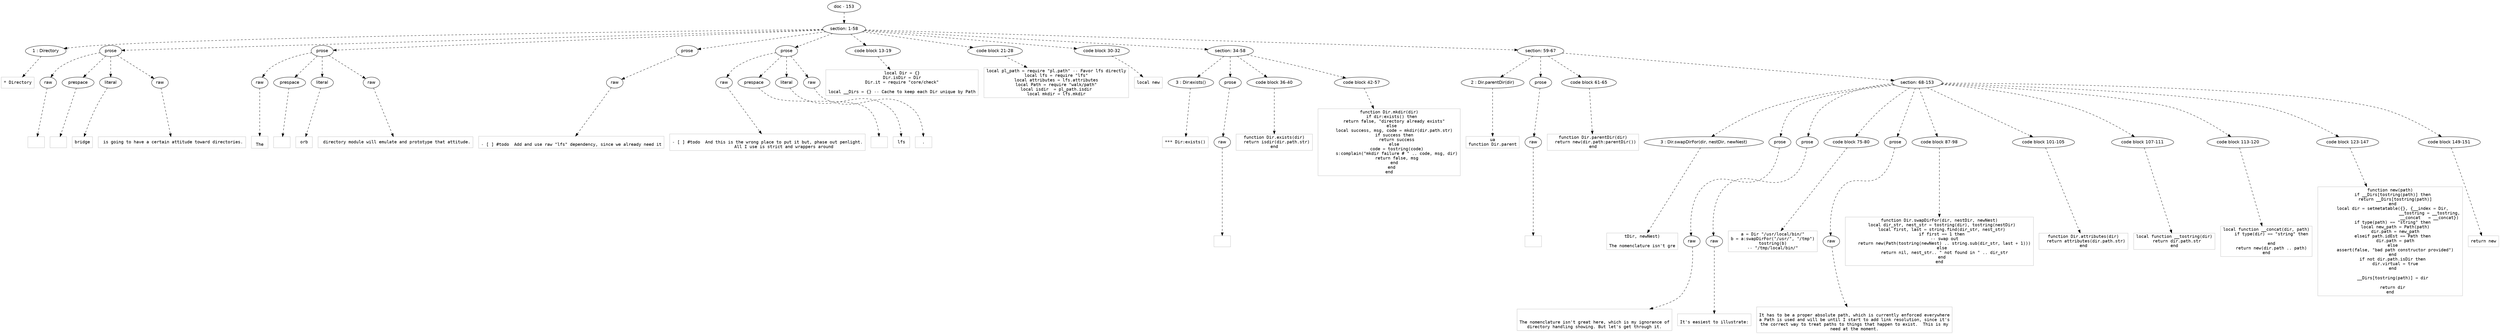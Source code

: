 digraph lpegNode {

node [fontname=Helvetica]
edge [style=dashed]

doc_0 [label="doc - 153"]


doc_0 -> { section_1}
{rank=same; section_1}

section_1 [label="section: 1-58"]


// END RANK doc_0

section_1 -> { header_2 prose_3 prose_4 prose_5 prose_6 codeblock_7 codeblock_8 codeblock_9 section_10 section_11}
{rank=same; header_2 prose_3 prose_4 prose_5 prose_6 codeblock_7 codeblock_8 codeblock_9 section_10 section_11}

header_2 [label="1 : Directory"]

prose_3 [label="prose"]

prose_4 [label="prose"]

prose_5 [label="prose"]

prose_6 [label="prose"]

codeblock_7 [label="code block 13-19"]

codeblock_8 [label="code block 21-28"]

codeblock_9 [label="code block 30-32"]

section_10 [label="section: 34-58"]

section_11 [label="section: 59-67"]


// END RANK section_1

header_2 -> leaf_12
leaf_12  [color=Gray,shape=rectangle,fontname=Inconsolata,label="* Directory"]
// END RANK header_2

prose_3 -> { raw_13 prespace_14 literal_15 raw_16}
{rank=same; raw_13 prespace_14 literal_15 raw_16}

raw_13 [label="raw"]

prespace_14 [label="prespace"]

literal_15 [label="literal"]

raw_16 [label="raw"]


// END RANK prose_3

raw_13 -> leaf_17
leaf_17  [color=Gray,shape=rectangle,fontname=Inconsolata,label="
"]
// END RANK raw_13

prespace_14 -> leaf_18
leaf_18  [color=Gray,shape=rectangle,fontname=Inconsolata,label=""]
// END RANK prespace_14

literal_15 -> leaf_19
leaf_19  [color=Gray,shape=rectangle,fontname=Inconsolata,label="bridge"]
// END RANK literal_15

raw_16 -> leaf_20
leaf_20  [color=Gray,shape=rectangle,fontname=Inconsolata,label=" is going to have a certain attitude toward directories.
"]
// END RANK raw_16

prose_4 -> { raw_21 prespace_22 literal_23 raw_24}
{rank=same; raw_21 prespace_22 literal_23 raw_24}

raw_21 [label="raw"]

prespace_22 [label="prespace"]

literal_23 [label="literal"]

raw_24 [label="raw"]


// END RANK prose_4

raw_21 -> leaf_25
leaf_25  [color=Gray,shape=rectangle,fontname=Inconsolata,label="
The"]
// END RANK raw_21

prespace_22 -> leaf_26
leaf_26  [color=Gray,shape=rectangle,fontname=Inconsolata,label=" "]
// END RANK prespace_22

literal_23 -> leaf_27
leaf_27  [color=Gray,shape=rectangle,fontname=Inconsolata,label="orb"]
// END RANK literal_23

raw_24 -> leaf_28
leaf_28  [color=Gray,shape=rectangle,fontname=Inconsolata,label=" directory module will emulate and prototype that attitude.
"]
// END RANK raw_24

prose_5 -> { raw_29}
{rank=same; raw_29}

raw_29 [label="raw"]


// END RANK prose_5

raw_29 -> leaf_30
leaf_30  [color=Gray,shape=rectangle,fontname=Inconsolata,label="
- [ ] #todo  Add and use raw \"lfs\" dependency, since we already need it
"]
// END RANK raw_29

prose_6 -> { raw_31 prespace_32 literal_33 raw_34}
{rank=same; raw_31 prespace_32 literal_33 raw_34}

raw_31 [label="raw"]

prespace_32 [label="prespace"]

literal_33 [label="literal"]

raw_34 [label="raw"]


// END RANK prose_6

raw_31 -> leaf_35
leaf_35  [color=Gray,shape=rectangle,fontname=Inconsolata,label="
- [ ] #todo  And this is the wrong place to put it but, phase out penlight.
             All I use is strict and wrappers around"]
// END RANK raw_31

prespace_32 -> leaf_36
leaf_36  [color=Gray,shape=rectangle,fontname=Inconsolata,label=" "]
// END RANK prespace_32

literal_33 -> leaf_37
leaf_37  [color=Gray,shape=rectangle,fontname=Inconsolata,label="lfs"]
// END RANK literal_33

raw_34 -> leaf_38
leaf_38  [color=Gray,shape=rectangle,fontname=Inconsolata,label=".
"]
// END RANK raw_34

codeblock_7 -> leaf_39
leaf_39  [color=Gray,shape=rectangle,fontname=Inconsolata,label="local Dir = {}
Dir.isDir = Dir
Dir.it = require \"core/check\"

local __Dirs = {} -- Cache to keep each Dir unique by Path"]
// END RANK codeblock_7

codeblock_8 -> leaf_40
leaf_40  [color=Gray,shape=rectangle,fontname=Inconsolata,label="local pl_path = require \"pl.path\" -- Favor lfs directly
local lfs = require \"lfs\"
local attributes = lfs.attributes
local Path = require \"walk/path\"
local isdir  = pl_path.isdir
local mkdir = lfs.mkdir"]
// END RANK codeblock_8

codeblock_9 -> leaf_41
leaf_41  [color=Gray,shape=rectangle,fontname=Inconsolata,label="local new"]
// END RANK codeblock_9

section_10 -> { header_42 prose_43 codeblock_44 codeblock_45}
{rank=same; header_42 prose_43 codeblock_44 codeblock_45}

header_42 [label="3 : Dir:exists()"]

prose_43 [label="prose"]

codeblock_44 [label="code block 36-40"]

codeblock_45 [label="code block 42-57"]


// END RANK section_10

header_42 -> leaf_46
leaf_46  [color=Gray,shape=rectangle,fontname=Inconsolata,label="*** Dir:exists()"]
// END RANK header_42

prose_43 -> { raw_47}
{rank=same; raw_47}

raw_47 [label="raw"]


// END RANK prose_43

raw_47 -> leaf_48
leaf_48  [color=Gray,shape=rectangle,fontname=Inconsolata,label="
"]
// END RANK raw_47

codeblock_44 -> leaf_49
leaf_49  [color=Gray,shape=rectangle,fontname=Inconsolata,label="function Dir.exists(dir)
  return isdir(dir.path.str)
end"]
// END RANK codeblock_44

codeblock_45 -> leaf_50
leaf_50  [color=Gray,shape=rectangle,fontname=Inconsolata,label="function Dir.mkdir(dir)
  if dir:exists() then
    return false, \"directory already exists\"
  else
    local success, msg, code = mkdir(dir.path.str)
    if success then
      return success
    else
      code = tostring(code)
      s:complain(\"mkdir failure # \" .. code, msg, dir)
      return false, msg
    end
  end
end"]
// END RANK codeblock_45

section_11 -> { header_51 prose_52 codeblock_53 section_54}
{rank=same; header_51 prose_52 codeblock_53 section_54}

header_51 [label="2 : Dir.parentDir(dir)"]

prose_52 [label="prose"]

codeblock_53 [label="code block 61-65"]

section_54 [label="section: 68-153"]


// END RANK section_11

header_51 -> leaf_55
leaf_55  [color=Gray,shape=rectangle,fontname=Inconsolata,label="ua
function Dir.parent"]
// END RANK header_51

prose_52 -> { raw_56}
{rank=same; raw_56}

raw_56 [label="raw"]


// END RANK prose_52

raw_56 -> leaf_57
leaf_57  [color=Gray,shape=rectangle,fontname=Inconsolata,label="
"]
// END RANK raw_56

codeblock_53 -> leaf_58
leaf_58  [color=Gray,shape=rectangle,fontname=Inconsolata,label="function Dir.parentDir(dir)
  return new(dir.path:parentDir())
end"]
// END RANK codeblock_53

section_54 -> { header_59 prose_60 prose_61 codeblock_62 prose_63 codeblock_64 codeblock_65 codeblock_66 codeblock_67 codeblock_68 codeblock_69}
{rank=same; header_59 prose_60 prose_61 codeblock_62 prose_63 codeblock_64 codeblock_65 codeblock_66 codeblock_67 codeblock_68 codeblock_69}

header_59 [label="3 : Dir.swapDirFor(dir, nestDir, newNest)"]

prose_60 [label="prose"]

prose_61 [label="prose"]

codeblock_62 [label="code block 75-80"]

prose_63 [label="prose"]

codeblock_64 [label="code block 87-98"]

codeblock_65 [label="code block 101-105"]

codeblock_66 [label="code block 107-111"]

codeblock_67 [label="code block 113-120"]

codeblock_68 [label="code block 123-147"]

codeblock_69 [label="code block 149-151"]


// END RANK section_54

header_59 -> leaf_70
leaf_70  [color=Gray,shape=rectangle,fontname=Inconsolata,label="tDir, newNest)

The nomenclature isn't gre"]
// END RANK header_59

prose_60 -> { raw_71}
{rank=same; raw_71}

raw_71 [label="raw"]


// END RANK prose_60

raw_71 -> leaf_72
leaf_72  [color=Gray,shape=rectangle,fontname=Inconsolata,label="

The nomenclature isn't great here, which is my ignorance of
directory handling showing. But let's get through it.
"]
// END RANK raw_71

prose_61 -> { raw_73}
{rank=same; raw_73}

raw_73 [label="raw"]


// END RANK prose_61

raw_73 -> leaf_74
leaf_74  [color=Gray,shape=rectangle,fontname=Inconsolata,label="
It's easiest to illustrate:
"]
// END RANK raw_73

codeblock_62 -> leaf_75
leaf_75  [color=Gray,shape=rectangle,fontname=Inconsolata,label="a = Dir \"/usr/local/bin/\"
b = a:swapDirFor(\"/usr/\", \"/tmp\")
tostring(b)
-- \"/tmp/local/bin/\""]
// END RANK codeblock_62

prose_63 -> { raw_76}
{rank=same; raw_76}

raw_76 [label="raw"]


// END RANK prose_63

raw_76 -> leaf_77
leaf_77  [color=Gray,shape=rectangle,fontname=Inconsolata,label="
It has to be a proper absolute path, which is currently enforced everywhere
a Path is used and will be until I start to add link resolution, since it's
the correct way to treat paths to things that happen to exist.  This is my
need at the moment.
"]
// END RANK raw_76

codeblock_64 -> leaf_78
leaf_78  [color=Gray,shape=rectangle,fontname=Inconsolata,label="function Dir.swapDirFor(dir, nestDir, newNest)
  local dir_str, nest_str = tostring(dir), tostring(nestDir)
  local first, last = string.find(dir_str, nest_str)
  if first == 1 then
    -- swap out
    return new(Path(tostring(newNest) .. string.sub(dir_str, last + 1)))
  else
    return nil, nest_str.. \" not found in \" .. dir_str
  end
end"]
// END RANK codeblock_64

codeblock_65 -> leaf_79
leaf_79  [color=Gray,shape=rectangle,fontname=Inconsolata,label="function Dir.attributes(dir)
  return attributes(dir.path.str)
end"]
// END RANK codeblock_65

codeblock_66 -> leaf_80
leaf_80  [color=Gray,shape=rectangle,fontname=Inconsolata,label="local function __tostring(dir)
  return dir.path.str
end"]
// END RANK codeblock_66

codeblock_67 -> leaf_81
leaf_81  [color=Gray,shape=rectangle,fontname=Inconsolata,label="local function __concat(dir, path)
    if type(dir) == \"string\" then

    end
    return new(dir.path .. path)
end"]
// END RANK codeblock_67

codeblock_68 -> leaf_82
leaf_82  [color=Gray,shape=rectangle,fontname=Inconsolata,label="function new(path)
  if __Dirs[tostring(path)] then
    return __Dirs[tostring(path)]
  end
  local dir = setmetatable({}, {__index = Dir,
                               __tostring = __tostring,
                               __concat   = __concat})
  if type(path) == \"string\" then
    local new_path = Path(path)
    dir.path = new_path
  elseif path.idEst == Path then
    dir.path = path
  else
    assert(false, \"bad path constructor provided\")
  end
  if not dir.path.isDir then
    dir.virtual = true
  end

  __Dirs[tostring(path)] = dir

  return dir
end"]
// END RANK codeblock_68

codeblock_69 -> leaf_83
leaf_83  [color=Gray,shape=rectangle,fontname=Inconsolata,label="return new"]
// END RANK codeblock_69


}
